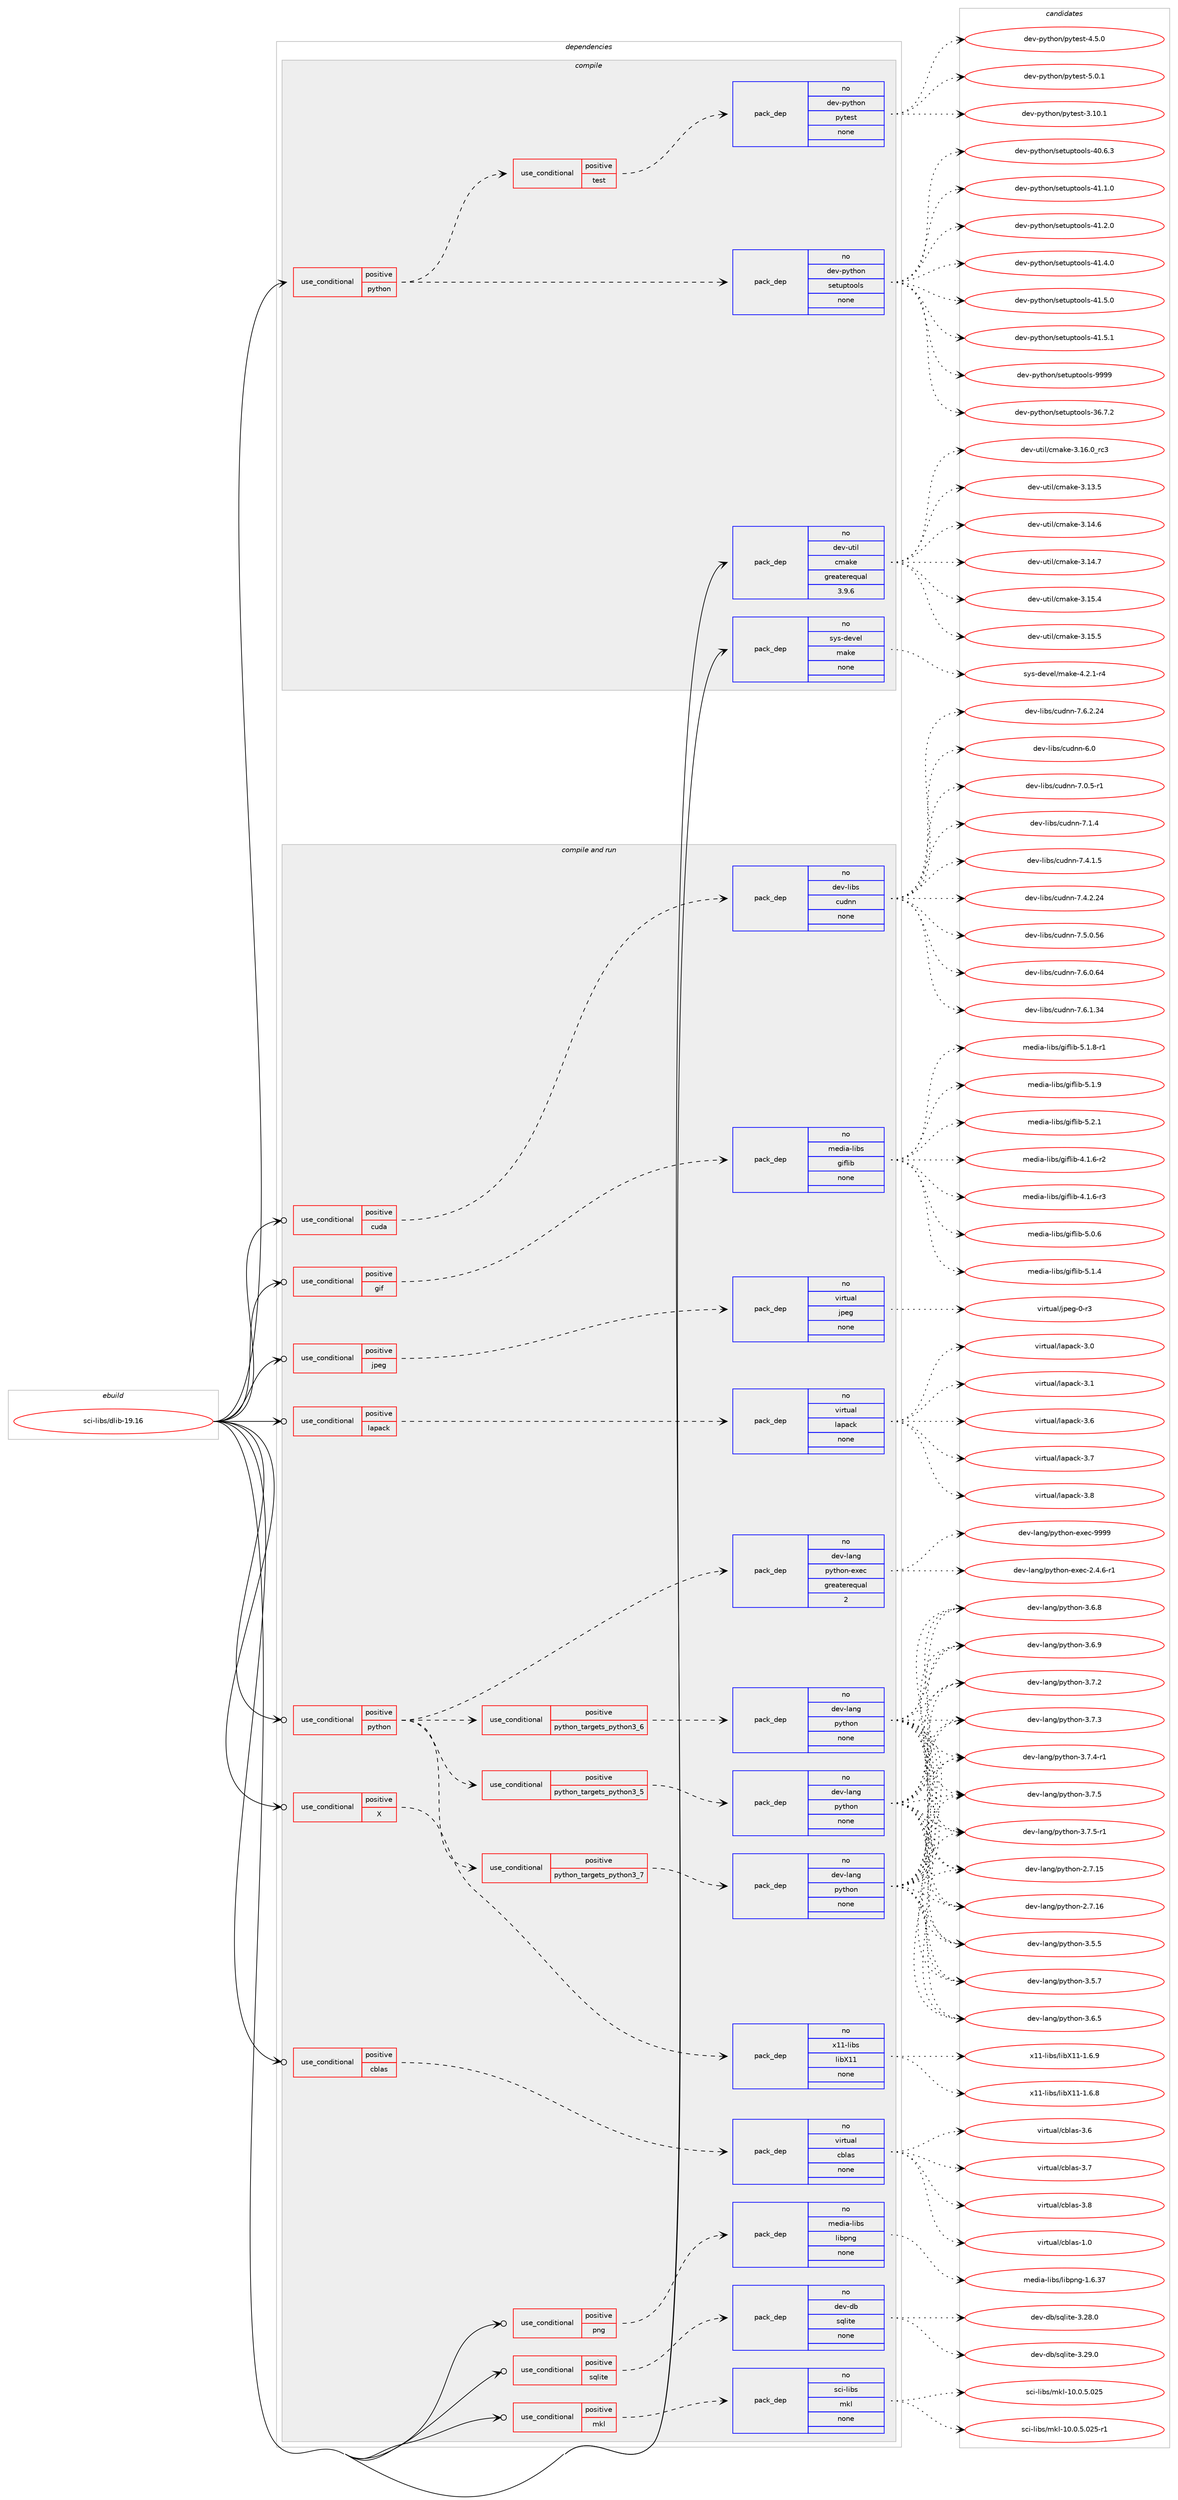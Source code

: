 digraph prolog {

# *************
# Graph options
# *************

newrank=true;
concentrate=true;
compound=true;
graph [rankdir=LR,fontname=Helvetica,fontsize=10,ranksep=1.5];#, ranksep=2.5, nodesep=0.2];
edge  [arrowhead=vee];
node  [fontname=Helvetica,fontsize=10];

# **********
# The ebuild
# **********

subgraph cluster_leftcol {
color=gray;
rank=same;
label=<<i>ebuild</i>>;
id [label="sci-libs/dlib-19.16", color=red, width=4, href="../sci-libs/dlib-19.16.svg"];
}

# ****************
# The dependencies
# ****************

subgraph cluster_midcol {
color=gray;
label=<<i>dependencies</i>>;
subgraph cluster_compile {
fillcolor="#eeeeee";
style=filled;
label=<<i>compile</i>>;
subgraph cond207903 {
dependency856590 [label=<<TABLE BORDER="0" CELLBORDER="1" CELLSPACING="0" CELLPADDING="4"><TR><TD ROWSPAN="3" CELLPADDING="10">use_conditional</TD></TR><TR><TD>positive</TD></TR><TR><TD>python</TD></TR></TABLE>>, shape=none, color=red];
subgraph pack633566 {
dependency856591 [label=<<TABLE BORDER="0" CELLBORDER="1" CELLSPACING="0" CELLPADDING="4" WIDTH="220"><TR><TD ROWSPAN="6" CELLPADDING="30">pack_dep</TD></TR><TR><TD WIDTH="110">no</TD></TR><TR><TD>dev-python</TD></TR><TR><TD>setuptools</TD></TR><TR><TD>none</TD></TR><TR><TD></TD></TR></TABLE>>, shape=none, color=blue];
}
dependency856590:e -> dependency856591:w [weight=20,style="dashed",arrowhead="vee"];
subgraph cond207904 {
dependency856592 [label=<<TABLE BORDER="0" CELLBORDER="1" CELLSPACING="0" CELLPADDING="4"><TR><TD ROWSPAN="3" CELLPADDING="10">use_conditional</TD></TR><TR><TD>positive</TD></TR><TR><TD>test</TD></TR></TABLE>>, shape=none, color=red];
subgraph pack633567 {
dependency856593 [label=<<TABLE BORDER="0" CELLBORDER="1" CELLSPACING="0" CELLPADDING="4" WIDTH="220"><TR><TD ROWSPAN="6" CELLPADDING="30">pack_dep</TD></TR><TR><TD WIDTH="110">no</TD></TR><TR><TD>dev-python</TD></TR><TR><TD>pytest</TD></TR><TR><TD>none</TD></TR><TR><TD></TD></TR></TABLE>>, shape=none, color=blue];
}
dependency856592:e -> dependency856593:w [weight=20,style="dashed",arrowhead="vee"];
}
dependency856590:e -> dependency856592:w [weight=20,style="dashed",arrowhead="vee"];
}
id:e -> dependency856590:w [weight=20,style="solid",arrowhead="vee"];
subgraph pack633568 {
dependency856594 [label=<<TABLE BORDER="0" CELLBORDER="1" CELLSPACING="0" CELLPADDING="4" WIDTH="220"><TR><TD ROWSPAN="6" CELLPADDING="30">pack_dep</TD></TR><TR><TD WIDTH="110">no</TD></TR><TR><TD>dev-util</TD></TR><TR><TD>cmake</TD></TR><TR><TD>greaterequal</TD></TR><TR><TD>3.9.6</TD></TR></TABLE>>, shape=none, color=blue];
}
id:e -> dependency856594:w [weight=20,style="solid",arrowhead="vee"];
subgraph pack633569 {
dependency856595 [label=<<TABLE BORDER="0" CELLBORDER="1" CELLSPACING="0" CELLPADDING="4" WIDTH="220"><TR><TD ROWSPAN="6" CELLPADDING="30">pack_dep</TD></TR><TR><TD WIDTH="110">no</TD></TR><TR><TD>sys-devel</TD></TR><TR><TD>make</TD></TR><TR><TD>none</TD></TR><TR><TD></TD></TR></TABLE>>, shape=none, color=blue];
}
id:e -> dependency856595:w [weight=20,style="solid",arrowhead="vee"];
}
subgraph cluster_compileandrun {
fillcolor="#eeeeee";
style=filled;
label=<<i>compile and run</i>>;
subgraph cond207905 {
dependency856596 [label=<<TABLE BORDER="0" CELLBORDER="1" CELLSPACING="0" CELLPADDING="4"><TR><TD ROWSPAN="3" CELLPADDING="10">use_conditional</TD></TR><TR><TD>positive</TD></TR><TR><TD>X</TD></TR></TABLE>>, shape=none, color=red];
subgraph pack633570 {
dependency856597 [label=<<TABLE BORDER="0" CELLBORDER="1" CELLSPACING="0" CELLPADDING="4" WIDTH="220"><TR><TD ROWSPAN="6" CELLPADDING="30">pack_dep</TD></TR><TR><TD WIDTH="110">no</TD></TR><TR><TD>x11-libs</TD></TR><TR><TD>libX11</TD></TR><TR><TD>none</TD></TR><TR><TD></TD></TR></TABLE>>, shape=none, color=blue];
}
dependency856596:e -> dependency856597:w [weight=20,style="dashed",arrowhead="vee"];
}
id:e -> dependency856596:w [weight=20,style="solid",arrowhead="odotvee"];
subgraph cond207906 {
dependency856598 [label=<<TABLE BORDER="0" CELLBORDER="1" CELLSPACING="0" CELLPADDING="4"><TR><TD ROWSPAN="3" CELLPADDING="10">use_conditional</TD></TR><TR><TD>positive</TD></TR><TR><TD>cblas</TD></TR></TABLE>>, shape=none, color=red];
subgraph pack633571 {
dependency856599 [label=<<TABLE BORDER="0" CELLBORDER="1" CELLSPACING="0" CELLPADDING="4" WIDTH="220"><TR><TD ROWSPAN="6" CELLPADDING="30">pack_dep</TD></TR><TR><TD WIDTH="110">no</TD></TR><TR><TD>virtual</TD></TR><TR><TD>cblas</TD></TR><TR><TD>none</TD></TR><TR><TD></TD></TR></TABLE>>, shape=none, color=blue];
}
dependency856598:e -> dependency856599:w [weight=20,style="dashed",arrowhead="vee"];
}
id:e -> dependency856598:w [weight=20,style="solid",arrowhead="odotvee"];
subgraph cond207907 {
dependency856600 [label=<<TABLE BORDER="0" CELLBORDER="1" CELLSPACING="0" CELLPADDING="4"><TR><TD ROWSPAN="3" CELLPADDING="10">use_conditional</TD></TR><TR><TD>positive</TD></TR><TR><TD>cuda</TD></TR></TABLE>>, shape=none, color=red];
subgraph pack633572 {
dependency856601 [label=<<TABLE BORDER="0" CELLBORDER="1" CELLSPACING="0" CELLPADDING="4" WIDTH="220"><TR><TD ROWSPAN="6" CELLPADDING="30">pack_dep</TD></TR><TR><TD WIDTH="110">no</TD></TR><TR><TD>dev-libs</TD></TR><TR><TD>cudnn</TD></TR><TR><TD>none</TD></TR><TR><TD></TD></TR></TABLE>>, shape=none, color=blue];
}
dependency856600:e -> dependency856601:w [weight=20,style="dashed",arrowhead="vee"];
}
id:e -> dependency856600:w [weight=20,style="solid",arrowhead="odotvee"];
subgraph cond207908 {
dependency856602 [label=<<TABLE BORDER="0" CELLBORDER="1" CELLSPACING="0" CELLPADDING="4"><TR><TD ROWSPAN="3" CELLPADDING="10">use_conditional</TD></TR><TR><TD>positive</TD></TR><TR><TD>gif</TD></TR></TABLE>>, shape=none, color=red];
subgraph pack633573 {
dependency856603 [label=<<TABLE BORDER="0" CELLBORDER="1" CELLSPACING="0" CELLPADDING="4" WIDTH="220"><TR><TD ROWSPAN="6" CELLPADDING="30">pack_dep</TD></TR><TR><TD WIDTH="110">no</TD></TR><TR><TD>media-libs</TD></TR><TR><TD>giflib</TD></TR><TR><TD>none</TD></TR><TR><TD></TD></TR></TABLE>>, shape=none, color=blue];
}
dependency856602:e -> dependency856603:w [weight=20,style="dashed",arrowhead="vee"];
}
id:e -> dependency856602:w [weight=20,style="solid",arrowhead="odotvee"];
subgraph cond207909 {
dependency856604 [label=<<TABLE BORDER="0" CELLBORDER="1" CELLSPACING="0" CELLPADDING="4"><TR><TD ROWSPAN="3" CELLPADDING="10">use_conditional</TD></TR><TR><TD>positive</TD></TR><TR><TD>jpeg</TD></TR></TABLE>>, shape=none, color=red];
subgraph pack633574 {
dependency856605 [label=<<TABLE BORDER="0" CELLBORDER="1" CELLSPACING="0" CELLPADDING="4" WIDTH="220"><TR><TD ROWSPAN="6" CELLPADDING="30">pack_dep</TD></TR><TR><TD WIDTH="110">no</TD></TR><TR><TD>virtual</TD></TR><TR><TD>jpeg</TD></TR><TR><TD>none</TD></TR><TR><TD></TD></TR></TABLE>>, shape=none, color=blue];
}
dependency856604:e -> dependency856605:w [weight=20,style="dashed",arrowhead="vee"];
}
id:e -> dependency856604:w [weight=20,style="solid",arrowhead="odotvee"];
subgraph cond207910 {
dependency856606 [label=<<TABLE BORDER="0" CELLBORDER="1" CELLSPACING="0" CELLPADDING="4"><TR><TD ROWSPAN="3" CELLPADDING="10">use_conditional</TD></TR><TR><TD>positive</TD></TR><TR><TD>lapack</TD></TR></TABLE>>, shape=none, color=red];
subgraph pack633575 {
dependency856607 [label=<<TABLE BORDER="0" CELLBORDER="1" CELLSPACING="0" CELLPADDING="4" WIDTH="220"><TR><TD ROWSPAN="6" CELLPADDING="30">pack_dep</TD></TR><TR><TD WIDTH="110">no</TD></TR><TR><TD>virtual</TD></TR><TR><TD>lapack</TD></TR><TR><TD>none</TD></TR><TR><TD></TD></TR></TABLE>>, shape=none, color=blue];
}
dependency856606:e -> dependency856607:w [weight=20,style="dashed",arrowhead="vee"];
}
id:e -> dependency856606:w [weight=20,style="solid",arrowhead="odotvee"];
subgraph cond207911 {
dependency856608 [label=<<TABLE BORDER="0" CELLBORDER="1" CELLSPACING="0" CELLPADDING="4"><TR><TD ROWSPAN="3" CELLPADDING="10">use_conditional</TD></TR><TR><TD>positive</TD></TR><TR><TD>mkl</TD></TR></TABLE>>, shape=none, color=red];
subgraph pack633576 {
dependency856609 [label=<<TABLE BORDER="0" CELLBORDER="1" CELLSPACING="0" CELLPADDING="4" WIDTH="220"><TR><TD ROWSPAN="6" CELLPADDING="30">pack_dep</TD></TR><TR><TD WIDTH="110">no</TD></TR><TR><TD>sci-libs</TD></TR><TR><TD>mkl</TD></TR><TR><TD>none</TD></TR><TR><TD></TD></TR></TABLE>>, shape=none, color=blue];
}
dependency856608:e -> dependency856609:w [weight=20,style="dashed",arrowhead="vee"];
}
id:e -> dependency856608:w [weight=20,style="solid",arrowhead="odotvee"];
subgraph cond207912 {
dependency856610 [label=<<TABLE BORDER="0" CELLBORDER="1" CELLSPACING="0" CELLPADDING="4"><TR><TD ROWSPAN="3" CELLPADDING="10">use_conditional</TD></TR><TR><TD>positive</TD></TR><TR><TD>png</TD></TR></TABLE>>, shape=none, color=red];
subgraph pack633577 {
dependency856611 [label=<<TABLE BORDER="0" CELLBORDER="1" CELLSPACING="0" CELLPADDING="4" WIDTH="220"><TR><TD ROWSPAN="6" CELLPADDING="30">pack_dep</TD></TR><TR><TD WIDTH="110">no</TD></TR><TR><TD>media-libs</TD></TR><TR><TD>libpng</TD></TR><TR><TD>none</TD></TR><TR><TD></TD></TR></TABLE>>, shape=none, color=blue];
}
dependency856610:e -> dependency856611:w [weight=20,style="dashed",arrowhead="vee"];
}
id:e -> dependency856610:w [weight=20,style="solid",arrowhead="odotvee"];
subgraph cond207913 {
dependency856612 [label=<<TABLE BORDER="0" CELLBORDER="1" CELLSPACING="0" CELLPADDING="4"><TR><TD ROWSPAN="3" CELLPADDING="10">use_conditional</TD></TR><TR><TD>positive</TD></TR><TR><TD>python</TD></TR></TABLE>>, shape=none, color=red];
subgraph cond207914 {
dependency856613 [label=<<TABLE BORDER="0" CELLBORDER="1" CELLSPACING="0" CELLPADDING="4"><TR><TD ROWSPAN="3" CELLPADDING="10">use_conditional</TD></TR><TR><TD>positive</TD></TR><TR><TD>python_targets_python3_5</TD></TR></TABLE>>, shape=none, color=red];
subgraph pack633578 {
dependency856614 [label=<<TABLE BORDER="0" CELLBORDER="1" CELLSPACING="0" CELLPADDING="4" WIDTH="220"><TR><TD ROWSPAN="6" CELLPADDING="30">pack_dep</TD></TR><TR><TD WIDTH="110">no</TD></TR><TR><TD>dev-lang</TD></TR><TR><TD>python</TD></TR><TR><TD>none</TD></TR><TR><TD></TD></TR></TABLE>>, shape=none, color=blue];
}
dependency856613:e -> dependency856614:w [weight=20,style="dashed",arrowhead="vee"];
}
dependency856612:e -> dependency856613:w [weight=20,style="dashed",arrowhead="vee"];
subgraph cond207915 {
dependency856615 [label=<<TABLE BORDER="0" CELLBORDER="1" CELLSPACING="0" CELLPADDING="4"><TR><TD ROWSPAN="3" CELLPADDING="10">use_conditional</TD></TR><TR><TD>positive</TD></TR><TR><TD>python_targets_python3_6</TD></TR></TABLE>>, shape=none, color=red];
subgraph pack633579 {
dependency856616 [label=<<TABLE BORDER="0" CELLBORDER="1" CELLSPACING="0" CELLPADDING="4" WIDTH="220"><TR><TD ROWSPAN="6" CELLPADDING="30">pack_dep</TD></TR><TR><TD WIDTH="110">no</TD></TR><TR><TD>dev-lang</TD></TR><TR><TD>python</TD></TR><TR><TD>none</TD></TR><TR><TD></TD></TR></TABLE>>, shape=none, color=blue];
}
dependency856615:e -> dependency856616:w [weight=20,style="dashed",arrowhead="vee"];
}
dependency856612:e -> dependency856615:w [weight=20,style="dashed",arrowhead="vee"];
subgraph cond207916 {
dependency856617 [label=<<TABLE BORDER="0" CELLBORDER="1" CELLSPACING="0" CELLPADDING="4"><TR><TD ROWSPAN="3" CELLPADDING="10">use_conditional</TD></TR><TR><TD>positive</TD></TR><TR><TD>python_targets_python3_7</TD></TR></TABLE>>, shape=none, color=red];
subgraph pack633580 {
dependency856618 [label=<<TABLE BORDER="0" CELLBORDER="1" CELLSPACING="0" CELLPADDING="4" WIDTH="220"><TR><TD ROWSPAN="6" CELLPADDING="30">pack_dep</TD></TR><TR><TD WIDTH="110">no</TD></TR><TR><TD>dev-lang</TD></TR><TR><TD>python</TD></TR><TR><TD>none</TD></TR><TR><TD></TD></TR></TABLE>>, shape=none, color=blue];
}
dependency856617:e -> dependency856618:w [weight=20,style="dashed",arrowhead="vee"];
}
dependency856612:e -> dependency856617:w [weight=20,style="dashed",arrowhead="vee"];
subgraph pack633581 {
dependency856619 [label=<<TABLE BORDER="0" CELLBORDER="1" CELLSPACING="0" CELLPADDING="4" WIDTH="220"><TR><TD ROWSPAN="6" CELLPADDING="30">pack_dep</TD></TR><TR><TD WIDTH="110">no</TD></TR><TR><TD>dev-lang</TD></TR><TR><TD>python-exec</TD></TR><TR><TD>greaterequal</TD></TR><TR><TD>2</TD></TR></TABLE>>, shape=none, color=blue];
}
dependency856612:e -> dependency856619:w [weight=20,style="dashed",arrowhead="vee"];
}
id:e -> dependency856612:w [weight=20,style="solid",arrowhead="odotvee"];
subgraph cond207917 {
dependency856620 [label=<<TABLE BORDER="0" CELLBORDER="1" CELLSPACING="0" CELLPADDING="4"><TR><TD ROWSPAN="3" CELLPADDING="10">use_conditional</TD></TR><TR><TD>positive</TD></TR><TR><TD>sqlite</TD></TR></TABLE>>, shape=none, color=red];
subgraph pack633582 {
dependency856621 [label=<<TABLE BORDER="0" CELLBORDER="1" CELLSPACING="0" CELLPADDING="4" WIDTH="220"><TR><TD ROWSPAN="6" CELLPADDING="30">pack_dep</TD></TR><TR><TD WIDTH="110">no</TD></TR><TR><TD>dev-db</TD></TR><TR><TD>sqlite</TD></TR><TR><TD>none</TD></TR><TR><TD></TD></TR></TABLE>>, shape=none, color=blue];
}
dependency856620:e -> dependency856621:w [weight=20,style="dashed",arrowhead="vee"];
}
id:e -> dependency856620:w [weight=20,style="solid",arrowhead="odotvee"];
}
subgraph cluster_run {
fillcolor="#eeeeee";
style=filled;
label=<<i>run</i>>;
}
}

# **************
# The candidates
# **************

subgraph cluster_choices {
rank=same;
color=gray;
label=<<i>candidates</i>>;

subgraph choice633566 {
color=black;
nodesep=1;
choice100101118451121211161041111104711510111611711211611111110811545515446554650 [label="dev-python/setuptools-36.7.2", color=red, width=4,href="../dev-python/setuptools-36.7.2.svg"];
choice100101118451121211161041111104711510111611711211611111110811545524846544651 [label="dev-python/setuptools-40.6.3", color=red, width=4,href="../dev-python/setuptools-40.6.3.svg"];
choice100101118451121211161041111104711510111611711211611111110811545524946494648 [label="dev-python/setuptools-41.1.0", color=red, width=4,href="../dev-python/setuptools-41.1.0.svg"];
choice100101118451121211161041111104711510111611711211611111110811545524946504648 [label="dev-python/setuptools-41.2.0", color=red, width=4,href="../dev-python/setuptools-41.2.0.svg"];
choice100101118451121211161041111104711510111611711211611111110811545524946524648 [label="dev-python/setuptools-41.4.0", color=red, width=4,href="../dev-python/setuptools-41.4.0.svg"];
choice100101118451121211161041111104711510111611711211611111110811545524946534648 [label="dev-python/setuptools-41.5.0", color=red, width=4,href="../dev-python/setuptools-41.5.0.svg"];
choice100101118451121211161041111104711510111611711211611111110811545524946534649 [label="dev-python/setuptools-41.5.1", color=red, width=4,href="../dev-python/setuptools-41.5.1.svg"];
choice10010111845112121116104111110471151011161171121161111111081154557575757 [label="dev-python/setuptools-9999", color=red, width=4,href="../dev-python/setuptools-9999.svg"];
dependency856591:e -> choice100101118451121211161041111104711510111611711211611111110811545515446554650:w [style=dotted,weight="100"];
dependency856591:e -> choice100101118451121211161041111104711510111611711211611111110811545524846544651:w [style=dotted,weight="100"];
dependency856591:e -> choice100101118451121211161041111104711510111611711211611111110811545524946494648:w [style=dotted,weight="100"];
dependency856591:e -> choice100101118451121211161041111104711510111611711211611111110811545524946504648:w [style=dotted,weight="100"];
dependency856591:e -> choice100101118451121211161041111104711510111611711211611111110811545524946524648:w [style=dotted,weight="100"];
dependency856591:e -> choice100101118451121211161041111104711510111611711211611111110811545524946534648:w [style=dotted,weight="100"];
dependency856591:e -> choice100101118451121211161041111104711510111611711211611111110811545524946534649:w [style=dotted,weight="100"];
dependency856591:e -> choice10010111845112121116104111110471151011161171121161111111081154557575757:w [style=dotted,weight="100"];
}
subgraph choice633567 {
color=black;
nodesep=1;
choice100101118451121211161041111104711212111610111511645514649484649 [label="dev-python/pytest-3.10.1", color=red, width=4,href="../dev-python/pytest-3.10.1.svg"];
choice1001011184511212111610411111047112121116101115116455246534648 [label="dev-python/pytest-4.5.0", color=red, width=4,href="../dev-python/pytest-4.5.0.svg"];
choice1001011184511212111610411111047112121116101115116455346484649 [label="dev-python/pytest-5.0.1", color=red, width=4,href="../dev-python/pytest-5.0.1.svg"];
dependency856593:e -> choice100101118451121211161041111104711212111610111511645514649484649:w [style=dotted,weight="100"];
dependency856593:e -> choice1001011184511212111610411111047112121116101115116455246534648:w [style=dotted,weight="100"];
dependency856593:e -> choice1001011184511212111610411111047112121116101115116455346484649:w [style=dotted,weight="100"];
}
subgraph choice633568 {
color=black;
nodesep=1;
choice1001011184511711610510847991099710710145514649514653 [label="dev-util/cmake-3.13.5", color=red, width=4,href="../dev-util/cmake-3.13.5.svg"];
choice1001011184511711610510847991099710710145514649524654 [label="dev-util/cmake-3.14.6", color=red, width=4,href="../dev-util/cmake-3.14.6.svg"];
choice1001011184511711610510847991099710710145514649524655 [label="dev-util/cmake-3.14.7", color=red, width=4,href="../dev-util/cmake-3.14.7.svg"];
choice1001011184511711610510847991099710710145514649534652 [label="dev-util/cmake-3.15.4", color=red, width=4,href="../dev-util/cmake-3.15.4.svg"];
choice1001011184511711610510847991099710710145514649534653 [label="dev-util/cmake-3.15.5", color=red, width=4,href="../dev-util/cmake-3.15.5.svg"];
choice1001011184511711610510847991099710710145514649544648951149951 [label="dev-util/cmake-3.16.0_rc3", color=red, width=4,href="../dev-util/cmake-3.16.0_rc3.svg"];
dependency856594:e -> choice1001011184511711610510847991099710710145514649514653:w [style=dotted,weight="100"];
dependency856594:e -> choice1001011184511711610510847991099710710145514649524654:w [style=dotted,weight="100"];
dependency856594:e -> choice1001011184511711610510847991099710710145514649524655:w [style=dotted,weight="100"];
dependency856594:e -> choice1001011184511711610510847991099710710145514649534652:w [style=dotted,weight="100"];
dependency856594:e -> choice1001011184511711610510847991099710710145514649534653:w [style=dotted,weight="100"];
dependency856594:e -> choice1001011184511711610510847991099710710145514649544648951149951:w [style=dotted,weight="100"];
}
subgraph choice633569 {
color=black;
nodesep=1;
choice1151211154510010111810110847109971071014552465046494511452 [label="sys-devel/make-4.2.1-r4", color=red, width=4,href="../sys-devel/make-4.2.1-r4.svg"];
dependency856595:e -> choice1151211154510010111810110847109971071014552465046494511452:w [style=dotted,weight="100"];
}
subgraph choice633570 {
color=black;
nodesep=1;
choice120494945108105981154710810598884949454946544656 [label="x11-libs/libX11-1.6.8", color=red, width=4,href="../x11-libs/libX11-1.6.8.svg"];
choice120494945108105981154710810598884949454946544657 [label="x11-libs/libX11-1.6.9", color=red, width=4,href="../x11-libs/libX11-1.6.9.svg"];
dependency856597:e -> choice120494945108105981154710810598884949454946544656:w [style=dotted,weight="100"];
dependency856597:e -> choice120494945108105981154710810598884949454946544657:w [style=dotted,weight="100"];
}
subgraph choice633571 {
color=black;
nodesep=1;
choice118105114116117971084799981089711545494648 [label="virtual/cblas-1.0", color=red, width=4,href="../virtual/cblas-1.0.svg"];
choice118105114116117971084799981089711545514654 [label="virtual/cblas-3.6", color=red, width=4,href="../virtual/cblas-3.6.svg"];
choice118105114116117971084799981089711545514655 [label="virtual/cblas-3.7", color=red, width=4,href="../virtual/cblas-3.7.svg"];
choice118105114116117971084799981089711545514656 [label="virtual/cblas-3.8", color=red, width=4,href="../virtual/cblas-3.8.svg"];
dependency856599:e -> choice118105114116117971084799981089711545494648:w [style=dotted,weight="100"];
dependency856599:e -> choice118105114116117971084799981089711545514654:w [style=dotted,weight="100"];
dependency856599:e -> choice118105114116117971084799981089711545514655:w [style=dotted,weight="100"];
dependency856599:e -> choice118105114116117971084799981089711545514656:w [style=dotted,weight="100"];
}
subgraph choice633572 {
color=black;
nodesep=1;
choice1001011184510810598115479911710011011045544648 [label="dev-libs/cudnn-6.0", color=red, width=4,href="../dev-libs/cudnn-6.0.svg"];
choice100101118451081059811547991171001101104555464846534511449 [label="dev-libs/cudnn-7.0.5-r1", color=red, width=4,href="../dev-libs/cudnn-7.0.5-r1.svg"];
choice10010111845108105981154799117100110110455546494652 [label="dev-libs/cudnn-7.1.4", color=red, width=4,href="../dev-libs/cudnn-7.1.4.svg"];
choice100101118451081059811547991171001101104555465246494653 [label="dev-libs/cudnn-7.4.1.5", color=red, width=4,href="../dev-libs/cudnn-7.4.1.5.svg"];
choice10010111845108105981154799117100110110455546524650465052 [label="dev-libs/cudnn-7.4.2.24", color=red, width=4,href="../dev-libs/cudnn-7.4.2.24.svg"];
choice10010111845108105981154799117100110110455546534648465354 [label="dev-libs/cudnn-7.5.0.56", color=red, width=4,href="../dev-libs/cudnn-7.5.0.56.svg"];
choice10010111845108105981154799117100110110455546544648465452 [label="dev-libs/cudnn-7.6.0.64", color=red, width=4,href="../dev-libs/cudnn-7.6.0.64.svg"];
choice10010111845108105981154799117100110110455546544649465152 [label="dev-libs/cudnn-7.6.1.34", color=red, width=4,href="../dev-libs/cudnn-7.6.1.34.svg"];
choice10010111845108105981154799117100110110455546544650465052 [label="dev-libs/cudnn-7.6.2.24", color=red, width=4,href="../dev-libs/cudnn-7.6.2.24.svg"];
dependency856601:e -> choice1001011184510810598115479911710011011045544648:w [style=dotted,weight="100"];
dependency856601:e -> choice100101118451081059811547991171001101104555464846534511449:w [style=dotted,weight="100"];
dependency856601:e -> choice10010111845108105981154799117100110110455546494652:w [style=dotted,weight="100"];
dependency856601:e -> choice100101118451081059811547991171001101104555465246494653:w [style=dotted,weight="100"];
dependency856601:e -> choice10010111845108105981154799117100110110455546524650465052:w [style=dotted,weight="100"];
dependency856601:e -> choice10010111845108105981154799117100110110455546534648465354:w [style=dotted,weight="100"];
dependency856601:e -> choice10010111845108105981154799117100110110455546544648465452:w [style=dotted,weight="100"];
dependency856601:e -> choice10010111845108105981154799117100110110455546544649465152:w [style=dotted,weight="100"];
dependency856601:e -> choice10010111845108105981154799117100110110455546544650465052:w [style=dotted,weight="100"];
}
subgraph choice633573 {
color=black;
nodesep=1;
choice10910110010597451081059811547103105102108105984552464946544511450 [label="media-libs/giflib-4.1.6-r2", color=red, width=4,href="../media-libs/giflib-4.1.6-r2.svg"];
choice10910110010597451081059811547103105102108105984552464946544511451 [label="media-libs/giflib-4.1.6-r3", color=red, width=4,href="../media-libs/giflib-4.1.6-r3.svg"];
choice1091011001059745108105981154710310510210810598455346484654 [label="media-libs/giflib-5.0.6", color=red, width=4,href="../media-libs/giflib-5.0.6.svg"];
choice1091011001059745108105981154710310510210810598455346494652 [label="media-libs/giflib-5.1.4", color=red, width=4,href="../media-libs/giflib-5.1.4.svg"];
choice10910110010597451081059811547103105102108105984553464946564511449 [label="media-libs/giflib-5.1.8-r1", color=red, width=4,href="../media-libs/giflib-5.1.8-r1.svg"];
choice1091011001059745108105981154710310510210810598455346494657 [label="media-libs/giflib-5.1.9", color=red, width=4,href="../media-libs/giflib-5.1.9.svg"];
choice1091011001059745108105981154710310510210810598455346504649 [label="media-libs/giflib-5.2.1", color=red, width=4,href="../media-libs/giflib-5.2.1.svg"];
dependency856603:e -> choice10910110010597451081059811547103105102108105984552464946544511450:w [style=dotted,weight="100"];
dependency856603:e -> choice10910110010597451081059811547103105102108105984552464946544511451:w [style=dotted,weight="100"];
dependency856603:e -> choice1091011001059745108105981154710310510210810598455346484654:w [style=dotted,weight="100"];
dependency856603:e -> choice1091011001059745108105981154710310510210810598455346494652:w [style=dotted,weight="100"];
dependency856603:e -> choice10910110010597451081059811547103105102108105984553464946564511449:w [style=dotted,weight="100"];
dependency856603:e -> choice1091011001059745108105981154710310510210810598455346494657:w [style=dotted,weight="100"];
dependency856603:e -> choice1091011001059745108105981154710310510210810598455346504649:w [style=dotted,weight="100"];
}
subgraph choice633574 {
color=black;
nodesep=1;
choice118105114116117971084710611210110345484511451 [label="virtual/jpeg-0-r3", color=red, width=4,href="../virtual/jpeg-0-r3.svg"];
dependency856605:e -> choice118105114116117971084710611210110345484511451:w [style=dotted,weight="100"];
}
subgraph choice633575 {
color=black;
nodesep=1;
choice118105114116117971084710897112979910745514648 [label="virtual/lapack-3.0", color=red, width=4,href="../virtual/lapack-3.0.svg"];
choice118105114116117971084710897112979910745514649 [label="virtual/lapack-3.1", color=red, width=4,href="../virtual/lapack-3.1.svg"];
choice118105114116117971084710897112979910745514654 [label="virtual/lapack-3.6", color=red, width=4,href="../virtual/lapack-3.6.svg"];
choice118105114116117971084710897112979910745514655 [label="virtual/lapack-3.7", color=red, width=4,href="../virtual/lapack-3.7.svg"];
choice118105114116117971084710897112979910745514656 [label="virtual/lapack-3.8", color=red, width=4,href="../virtual/lapack-3.8.svg"];
dependency856607:e -> choice118105114116117971084710897112979910745514648:w [style=dotted,weight="100"];
dependency856607:e -> choice118105114116117971084710897112979910745514649:w [style=dotted,weight="100"];
dependency856607:e -> choice118105114116117971084710897112979910745514654:w [style=dotted,weight="100"];
dependency856607:e -> choice118105114116117971084710897112979910745514655:w [style=dotted,weight="100"];
dependency856607:e -> choice118105114116117971084710897112979910745514656:w [style=dotted,weight="100"];
}
subgraph choice633576 {
color=black;
nodesep=1;
choice115991054510810598115471091071084549484648465346485053 [label="sci-libs/mkl-10.0.5.025", color=red, width=4,href="../sci-libs/mkl-10.0.5.025.svg"];
choice1159910545108105981154710910710845494846484653464850534511449 [label="sci-libs/mkl-10.0.5.025-r1", color=red, width=4,href="../sci-libs/mkl-10.0.5.025-r1.svg"];
dependency856609:e -> choice115991054510810598115471091071084549484648465346485053:w [style=dotted,weight="100"];
dependency856609:e -> choice1159910545108105981154710910710845494846484653464850534511449:w [style=dotted,weight="100"];
}
subgraph choice633577 {
color=black;
nodesep=1;
choice109101100105974510810598115471081059811211010345494654465155 [label="media-libs/libpng-1.6.37", color=red, width=4,href="../media-libs/libpng-1.6.37.svg"];
dependency856611:e -> choice109101100105974510810598115471081059811211010345494654465155:w [style=dotted,weight="100"];
}
subgraph choice633578 {
color=black;
nodesep=1;
choice10010111845108971101034711212111610411111045504655464953 [label="dev-lang/python-2.7.15", color=red, width=4,href="../dev-lang/python-2.7.15.svg"];
choice10010111845108971101034711212111610411111045504655464954 [label="dev-lang/python-2.7.16", color=red, width=4,href="../dev-lang/python-2.7.16.svg"];
choice100101118451089711010347112121116104111110455146534653 [label="dev-lang/python-3.5.5", color=red, width=4,href="../dev-lang/python-3.5.5.svg"];
choice100101118451089711010347112121116104111110455146534655 [label="dev-lang/python-3.5.7", color=red, width=4,href="../dev-lang/python-3.5.7.svg"];
choice100101118451089711010347112121116104111110455146544653 [label="dev-lang/python-3.6.5", color=red, width=4,href="../dev-lang/python-3.6.5.svg"];
choice100101118451089711010347112121116104111110455146544656 [label="dev-lang/python-3.6.8", color=red, width=4,href="../dev-lang/python-3.6.8.svg"];
choice100101118451089711010347112121116104111110455146544657 [label="dev-lang/python-3.6.9", color=red, width=4,href="../dev-lang/python-3.6.9.svg"];
choice100101118451089711010347112121116104111110455146554650 [label="dev-lang/python-3.7.2", color=red, width=4,href="../dev-lang/python-3.7.2.svg"];
choice100101118451089711010347112121116104111110455146554651 [label="dev-lang/python-3.7.3", color=red, width=4,href="../dev-lang/python-3.7.3.svg"];
choice1001011184510897110103471121211161041111104551465546524511449 [label="dev-lang/python-3.7.4-r1", color=red, width=4,href="../dev-lang/python-3.7.4-r1.svg"];
choice100101118451089711010347112121116104111110455146554653 [label="dev-lang/python-3.7.5", color=red, width=4,href="../dev-lang/python-3.7.5.svg"];
choice1001011184510897110103471121211161041111104551465546534511449 [label="dev-lang/python-3.7.5-r1", color=red, width=4,href="../dev-lang/python-3.7.5-r1.svg"];
dependency856614:e -> choice10010111845108971101034711212111610411111045504655464953:w [style=dotted,weight="100"];
dependency856614:e -> choice10010111845108971101034711212111610411111045504655464954:w [style=dotted,weight="100"];
dependency856614:e -> choice100101118451089711010347112121116104111110455146534653:w [style=dotted,weight="100"];
dependency856614:e -> choice100101118451089711010347112121116104111110455146534655:w [style=dotted,weight="100"];
dependency856614:e -> choice100101118451089711010347112121116104111110455146544653:w [style=dotted,weight="100"];
dependency856614:e -> choice100101118451089711010347112121116104111110455146544656:w [style=dotted,weight="100"];
dependency856614:e -> choice100101118451089711010347112121116104111110455146544657:w [style=dotted,weight="100"];
dependency856614:e -> choice100101118451089711010347112121116104111110455146554650:w [style=dotted,weight="100"];
dependency856614:e -> choice100101118451089711010347112121116104111110455146554651:w [style=dotted,weight="100"];
dependency856614:e -> choice1001011184510897110103471121211161041111104551465546524511449:w [style=dotted,weight="100"];
dependency856614:e -> choice100101118451089711010347112121116104111110455146554653:w [style=dotted,weight="100"];
dependency856614:e -> choice1001011184510897110103471121211161041111104551465546534511449:w [style=dotted,weight="100"];
}
subgraph choice633579 {
color=black;
nodesep=1;
choice10010111845108971101034711212111610411111045504655464953 [label="dev-lang/python-2.7.15", color=red, width=4,href="../dev-lang/python-2.7.15.svg"];
choice10010111845108971101034711212111610411111045504655464954 [label="dev-lang/python-2.7.16", color=red, width=4,href="../dev-lang/python-2.7.16.svg"];
choice100101118451089711010347112121116104111110455146534653 [label="dev-lang/python-3.5.5", color=red, width=4,href="../dev-lang/python-3.5.5.svg"];
choice100101118451089711010347112121116104111110455146534655 [label="dev-lang/python-3.5.7", color=red, width=4,href="../dev-lang/python-3.5.7.svg"];
choice100101118451089711010347112121116104111110455146544653 [label="dev-lang/python-3.6.5", color=red, width=4,href="../dev-lang/python-3.6.5.svg"];
choice100101118451089711010347112121116104111110455146544656 [label="dev-lang/python-3.6.8", color=red, width=4,href="../dev-lang/python-3.6.8.svg"];
choice100101118451089711010347112121116104111110455146544657 [label="dev-lang/python-3.6.9", color=red, width=4,href="../dev-lang/python-3.6.9.svg"];
choice100101118451089711010347112121116104111110455146554650 [label="dev-lang/python-3.7.2", color=red, width=4,href="../dev-lang/python-3.7.2.svg"];
choice100101118451089711010347112121116104111110455146554651 [label="dev-lang/python-3.7.3", color=red, width=4,href="../dev-lang/python-3.7.3.svg"];
choice1001011184510897110103471121211161041111104551465546524511449 [label="dev-lang/python-3.7.4-r1", color=red, width=4,href="../dev-lang/python-3.7.4-r1.svg"];
choice100101118451089711010347112121116104111110455146554653 [label="dev-lang/python-3.7.5", color=red, width=4,href="../dev-lang/python-3.7.5.svg"];
choice1001011184510897110103471121211161041111104551465546534511449 [label="dev-lang/python-3.7.5-r1", color=red, width=4,href="../dev-lang/python-3.7.5-r1.svg"];
dependency856616:e -> choice10010111845108971101034711212111610411111045504655464953:w [style=dotted,weight="100"];
dependency856616:e -> choice10010111845108971101034711212111610411111045504655464954:w [style=dotted,weight="100"];
dependency856616:e -> choice100101118451089711010347112121116104111110455146534653:w [style=dotted,weight="100"];
dependency856616:e -> choice100101118451089711010347112121116104111110455146534655:w [style=dotted,weight="100"];
dependency856616:e -> choice100101118451089711010347112121116104111110455146544653:w [style=dotted,weight="100"];
dependency856616:e -> choice100101118451089711010347112121116104111110455146544656:w [style=dotted,weight="100"];
dependency856616:e -> choice100101118451089711010347112121116104111110455146544657:w [style=dotted,weight="100"];
dependency856616:e -> choice100101118451089711010347112121116104111110455146554650:w [style=dotted,weight="100"];
dependency856616:e -> choice100101118451089711010347112121116104111110455146554651:w [style=dotted,weight="100"];
dependency856616:e -> choice1001011184510897110103471121211161041111104551465546524511449:w [style=dotted,weight="100"];
dependency856616:e -> choice100101118451089711010347112121116104111110455146554653:w [style=dotted,weight="100"];
dependency856616:e -> choice1001011184510897110103471121211161041111104551465546534511449:w [style=dotted,weight="100"];
}
subgraph choice633580 {
color=black;
nodesep=1;
choice10010111845108971101034711212111610411111045504655464953 [label="dev-lang/python-2.7.15", color=red, width=4,href="../dev-lang/python-2.7.15.svg"];
choice10010111845108971101034711212111610411111045504655464954 [label="dev-lang/python-2.7.16", color=red, width=4,href="../dev-lang/python-2.7.16.svg"];
choice100101118451089711010347112121116104111110455146534653 [label="dev-lang/python-3.5.5", color=red, width=4,href="../dev-lang/python-3.5.5.svg"];
choice100101118451089711010347112121116104111110455146534655 [label="dev-lang/python-3.5.7", color=red, width=4,href="../dev-lang/python-3.5.7.svg"];
choice100101118451089711010347112121116104111110455146544653 [label="dev-lang/python-3.6.5", color=red, width=4,href="../dev-lang/python-3.6.5.svg"];
choice100101118451089711010347112121116104111110455146544656 [label="dev-lang/python-3.6.8", color=red, width=4,href="../dev-lang/python-3.6.8.svg"];
choice100101118451089711010347112121116104111110455146544657 [label="dev-lang/python-3.6.9", color=red, width=4,href="../dev-lang/python-3.6.9.svg"];
choice100101118451089711010347112121116104111110455146554650 [label="dev-lang/python-3.7.2", color=red, width=4,href="../dev-lang/python-3.7.2.svg"];
choice100101118451089711010347112121116104111110455146554651 [label="dev-lang/python-3.7.3", color=red, width=4,href="../dev-lang/python-3.7.3.svg"];
choice1001011184510897110103471121211161041111104551465546524511449 [label="dev-lang/python-3.7.4-r1", color=red, width=4,href="../dev-lang/python-3.7.4-r1.svg"];
choice100101118451089711010347112121116104111110455146554653 [label="dev-lang/python-3.7.5", color=red, width=4,href="../dev-lang/python-3.7.5.svg"];
choice1001011184510897110103471121211161041111104551465546534511449 [label="dev-lang/python-3.7.5-r1", color=red, width=4,href="../dev-lang/python-3.7.5-r1.svg"];
dependency856618:e -> choice10010111845108971101034711212111610411111045504655464953:w [style=dotted,weight="100"];
dependency856618:e -> choice10010111845108971101034711212111610411111045504655464954:w [style=dotted,weight="100"];
dependency856618:e -> choice100101118451089711010347112121116104111110455146534653:w [style=dotted,weight="100"];
dependency856618:e -> choice100101118451089711010347112121116104111110455146534655:w [style=dotted,weight="100"];
dependency856618:e -> choice100101118451089711010347112121116104111110455146544653:w [style=dotted,weight="100"];
dependency856618:e -> choice100101118451089711010347112121116104111110455146544656:w [style=dotted,weight="100"];
dependency856618:e -> choice100101118451089711010347112121116104111110455146544657:w [style=dotted,weight="100"];
dependency856618:e -> choice100101118451089711010347112121116104111110455146554650:w [style=dotted,weight="100"];
dependency856618:e -> choice100101118451089711010347112121116104111110455146554651:w [style=dotted,weight="100"];
dependency856618:e -> choice1001011184510897110103471121211161041111104551465546524511449:w [style=dotted,weight="100"];
dependency856618:e -> choice100101118451089711010347112121116104111110455146554653:w [style=dotted,weight="100"];
dependency856618:e -> choice1001011184510897110103471121211161041111104551465546534511449:w [style=dotted,weight="100"];
}
subgraph choice633581 {
color=black;
nodesep=1;
choice10010111845108971101034711212111610411111045101120101994550465246544511449 [label="dev-lang/python-exec-2.4.6-r1", color=red, width=4,href="../dev-lang/python-exec-2.4.6-r1.svg"];
choice10010111845108971101034711212111610411111045101120101994557575757 [label="dev-lang/python-exec-9999", color=red, width=4,href="../dev-lang/python-exec-9999.svg"];
dependency856619:e -> choice10010111845108971101034711212111610411111045101120101994550465246544511449:w [style=dotted,weight="100"];
dependency856619:e -> choice10010111845108971101034711212111610411111045101120101994557575757:w [style=dotted,weight="100"];
}
subgraph choice633582 {
color=black;
nodesep=1;
choice10010111845100984711511310810511610145514650564648 [label="dev-db/sqlite-3.28.0", color=red, width=4,href="../dev-db/sqlite-3.28.0.svg"];
choice10010111845100984711511310810511610145514650574648 [label="dev-db/sqlite-3.29.0", color=red, width=4,href="../dev-db/sqlite-3.29.0.svg"];
dependency856621:e -> choice10010111845100984711511310810511610145514650564648:w [style=dotted,weight="100"];
dependency856621:e -> choice10010111845100984711511310810511610145514650574648:w [style=dotted,weight="100"];
}
}

}

